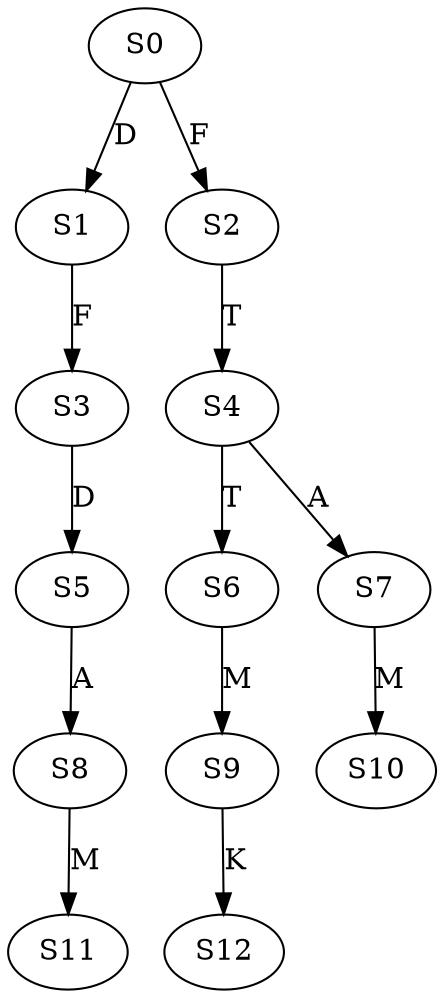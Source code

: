 strict digraph  {
	S0 -> S1 [ label = D ];
	S0 -> S2 [ label = F ];
	S1 -> S3 [ label = F ];
	S2 -> S4 [ label = T ];
	S3 -> S5 [ label = D ];
	S4 -> S6 [ label = T ];
	S4 -> S7 [ label = A ];
	S5 -> S8 [ label = A ];
	S6 -> S9 [ label = M ];
	S7 -> S10 [ label = M ];
	S8 -> S11 [ label = M ];
	S9 -> S12 [ label = K ];
}
